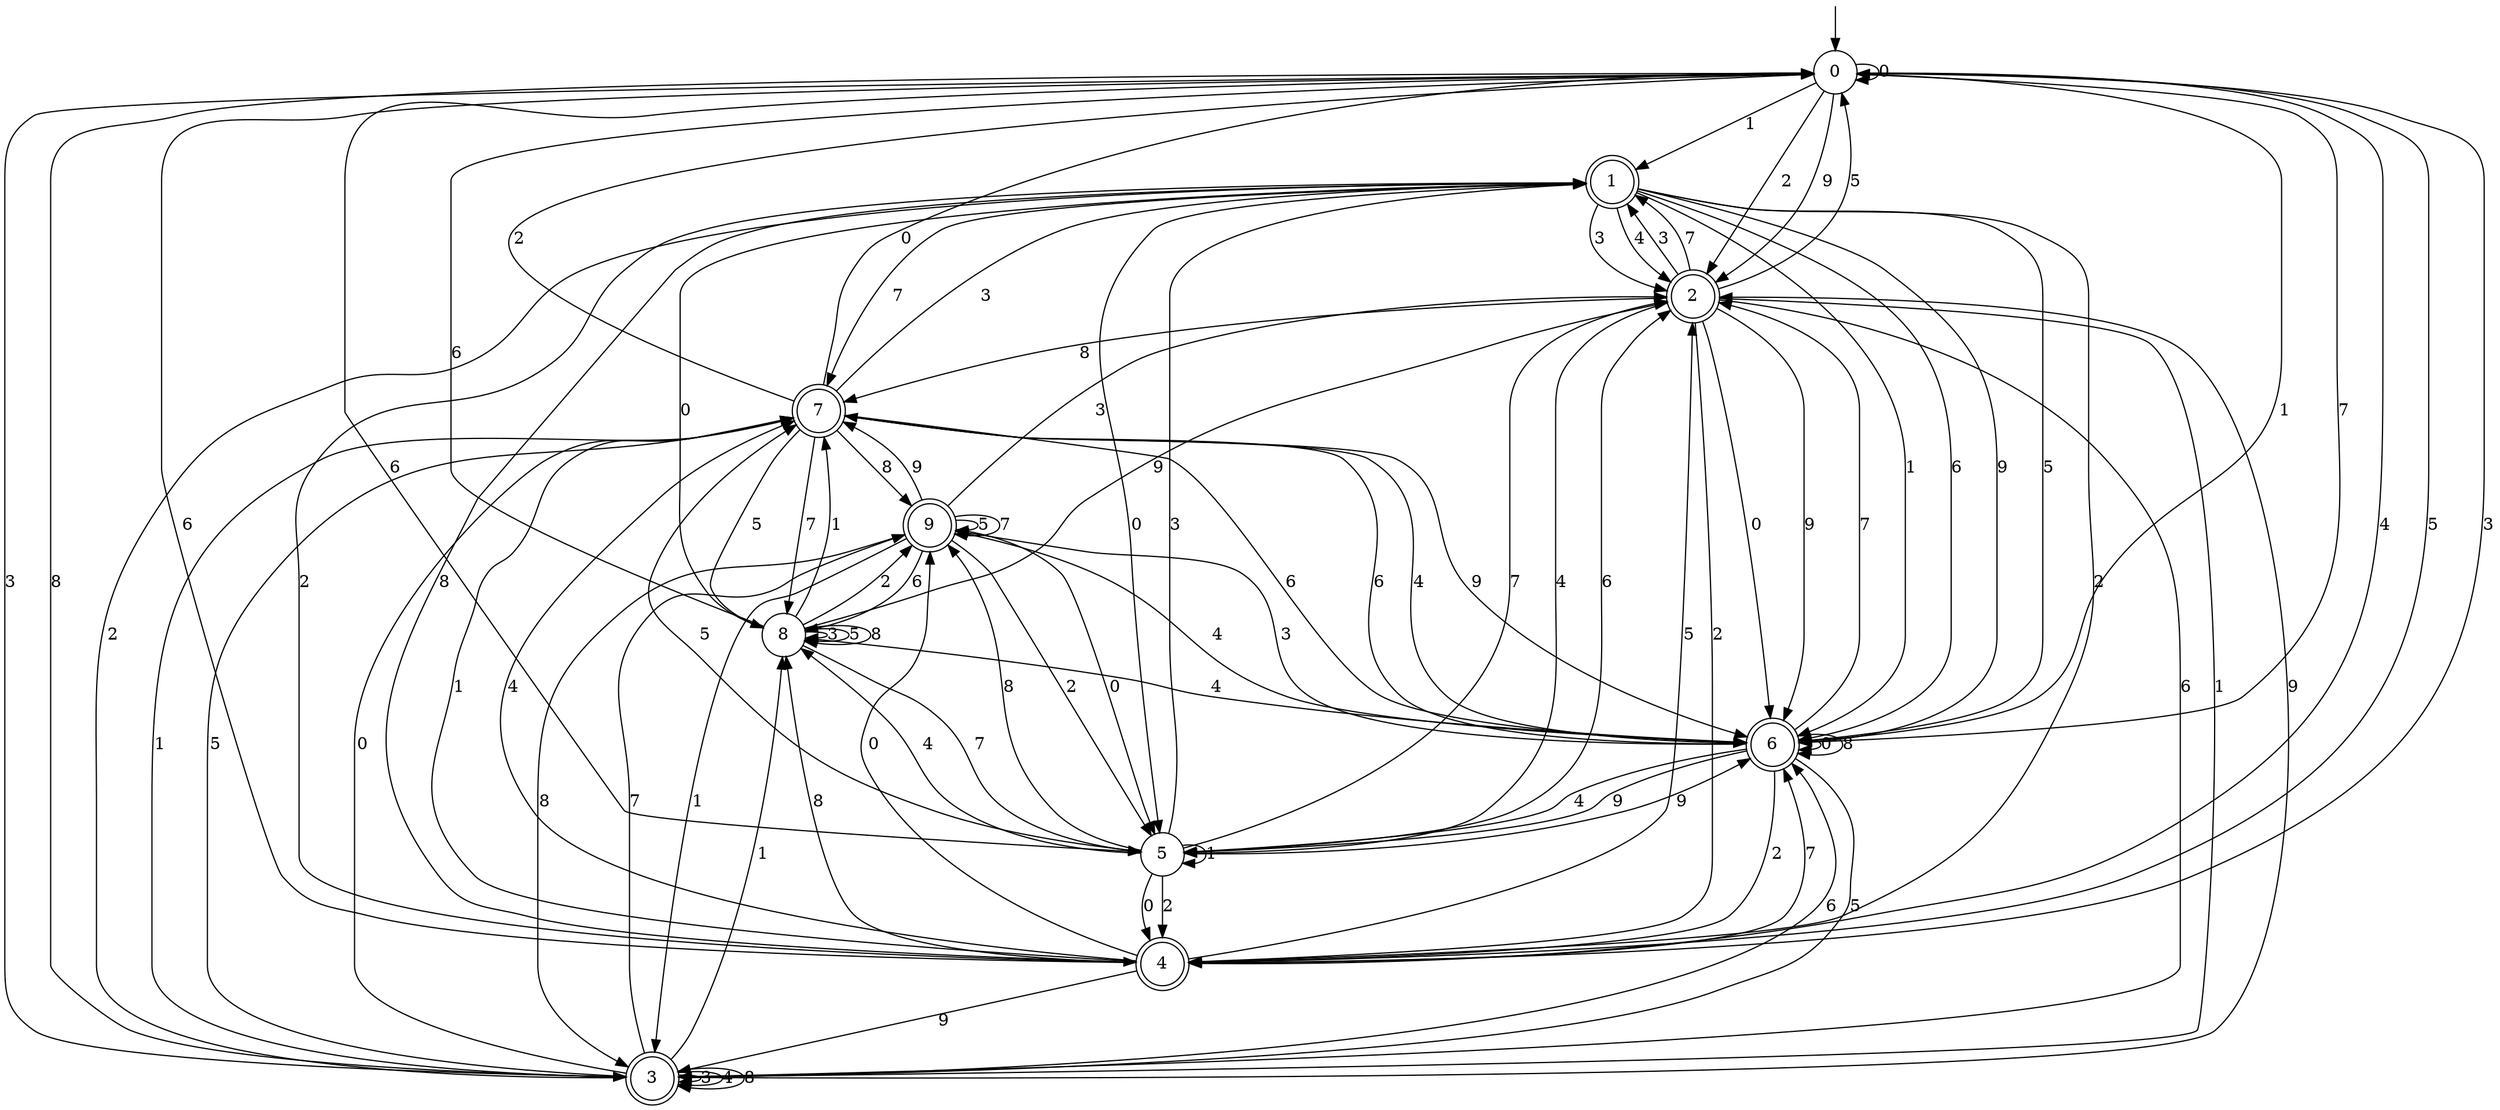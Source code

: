 digraph g {

	s0 [shape="circle" label="0"];
	s1 [shape="doublecircle" label="1"];
	s2 [shape="doublecircle" label="2"];
	s3 [shape="doublecircle" label="3"];
	s4 [shape="doublecircle" label="4"];
	s5 [shape="circle" label="5"];
	s6 [shape="doublecircle" label="6"];
	s7 [shape="doublecircle" label="7"];
	s8 [shape="circle" label="8"];
	s9 [shape="doublecircle" label="9"];
	s0 -> s0 [label="0"];
	s0 -> s1 [label="1"];
	s0 -> s2 [label="2"];
	s0 -> s3 [label="3"];
	s0 -> s4 [label="4"];
	s0 -> s4 [label="5"];
	s0 -> s5 [label="6"];
	s0 -> s6 [label="7"];
	s0 -> s3 [label="8"];
	s0 -> s2 [label="9"];
	s1 -> s5 [label="0"];
	s1 -> s6 [label="1"];
	s1 -> s4 [label="2"];
	s1 -> s2 [label="3"];
	s1 -> s2 [label="4"];
	s1 -> s6 [label="5"];
	s1 -> s6 [label="6"];
	s1 -> s7 [label="7"];
	s1 -> s4 [label="8"];
	s1 -> s6 [label="9"];
	s2 -> s6 [label="0"];
	s2 -> s3 [label="1"];
	s2 -> s4 [label="2"];
	s2 -> s1 [label="3"];
	s2 -> s5 [label="4"];
	s2 -> s0 [label="5"];
	s2 -> s3 [label="6"];
	s2 -> s1 [label="7"];
	s2 -> s7 [label="8"];
	s2 -> s6 [label="9"];
	s3 -> s7 [label="0"];
	s3 -> s8 [label="1"];
	s3 -> s1 [label="2"];
	s3 -> s3 [label="3"];
	s3 -> s3 [label="4"];
	s3 -> s7 [label="5"];
	s3 -> s6 [label="6"];
	s3 -> s9 [label="7"];
	s3 -> s3 [label="8"];
	s3 -> s2 [label="9"];
	s4 -> s9 [label="0"];
	s4 -> s7 [label="1"];
	s4 -> s1 [label="2"];
	s4 -> s0 [label="3"];
	s4 -> s7 [label="4"];
	s4 -> s2 [label="5"];
	s4 -> s0 [label="6"];
	s4 -> s6 [label="7"];
	s4 -> s8 [label="8"];
	s4 -> s3 [label="9"];
	s5 -> s4 [label="0"];
	s5 -> s5 [label="1"];
	s5 -> s4 [label="2"];
	s5 -> s1 [label="3"];
	s5 -> s8 [label="4"];
	s5 -> s7 [label="5"];
	s5 -> s2 [label="6"];
	s5 -> s2 [label="7"];
	s5 -> s9 [label="8"];
	s5 -> s6 [label="9"];
	s6 -> s6 [label="0"];
	s6 -> s0 [label="1"];
	s6 -> s4 [label="2"];
	s6 -> s9 [label="3"];
	s6 -> s5 [label="4"];
	s6 -> s3 [label="5"];
	s6 -> s7 [label="6"];
	s6 -> s2 [label="7"];
	s6 -> s6 [label="8"];
	s6 -> s5 [label="9"];
	s7 -> s0 [label="0"];
	s7 -> s3 [label="1"];
	s7 -> s0 [label="2"];
	s7 -> s1 [label="3"];
	s7 -> s6 [label="4"];
	s7 -> s8 [label="5"];
	s7 -> s6 [label="6"];
	s7 -> s8 [label="7"];
	s7 -> s9 [label="8"];
	s7 -> s6 [label="9"];
	s8 -> s1 [label="0"];
	s8 -> s7 [label="1"];
	s8 -> s9 [label="2"];
	s8 -> s8 [label="3"];
	s8 -> s6 [label="4"];
	s8 -> s8 [label="5"];
	s8 -> s0 [label="6"];
	s8 -> s5 [label="7"];
	s8 -> s8 [label="8"];
	s8 -> s2 [label="9"];
	s9 -> s5 [label="0"];
	s9 -> s3 [label="1"];
	s9 -> s5 [label="2"];
	s9 -> s2 [label="3"];
	s9 -> s6 [label="4"];
	s9 -> s9 [label="5"];
	s9 -> s8 [label="6"];
	s9 -> s9 [label="7"];
	s9 -> s3 [label="8"];
	s9 -> s7 [label="9"];

__start0 [label="" shape="none" width="0" height="0"];
__start0 -> s0;

}

